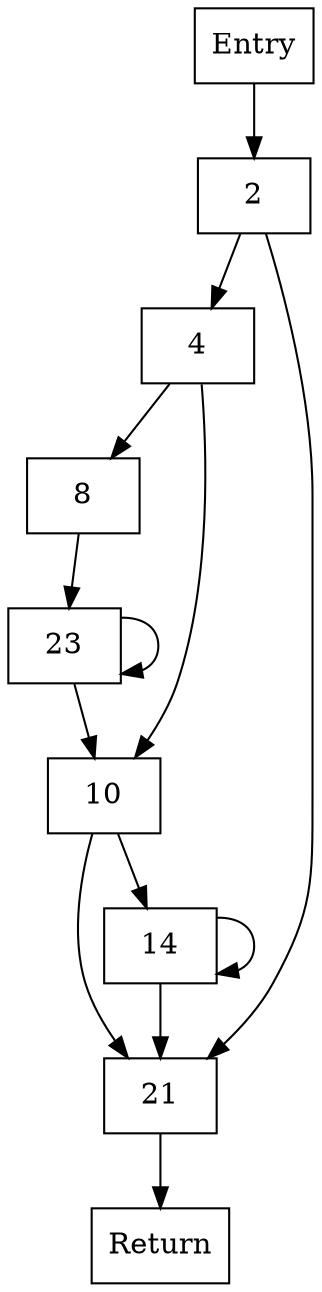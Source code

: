digraph control_flow_graph {
    node [shape=box];
    "Entry" -> "2";
    "2" -> "4";
    "2" -> "21";
    "4" -> "8";
    "4" -> "10";
    "8" -> "23";
    "10" -> "21";
    "10" -> "14";
    "14" -> "21";
    "14" -> "14";
    "21" -> "Return";
    "23" -> "10";
    "23" -> "23";
}